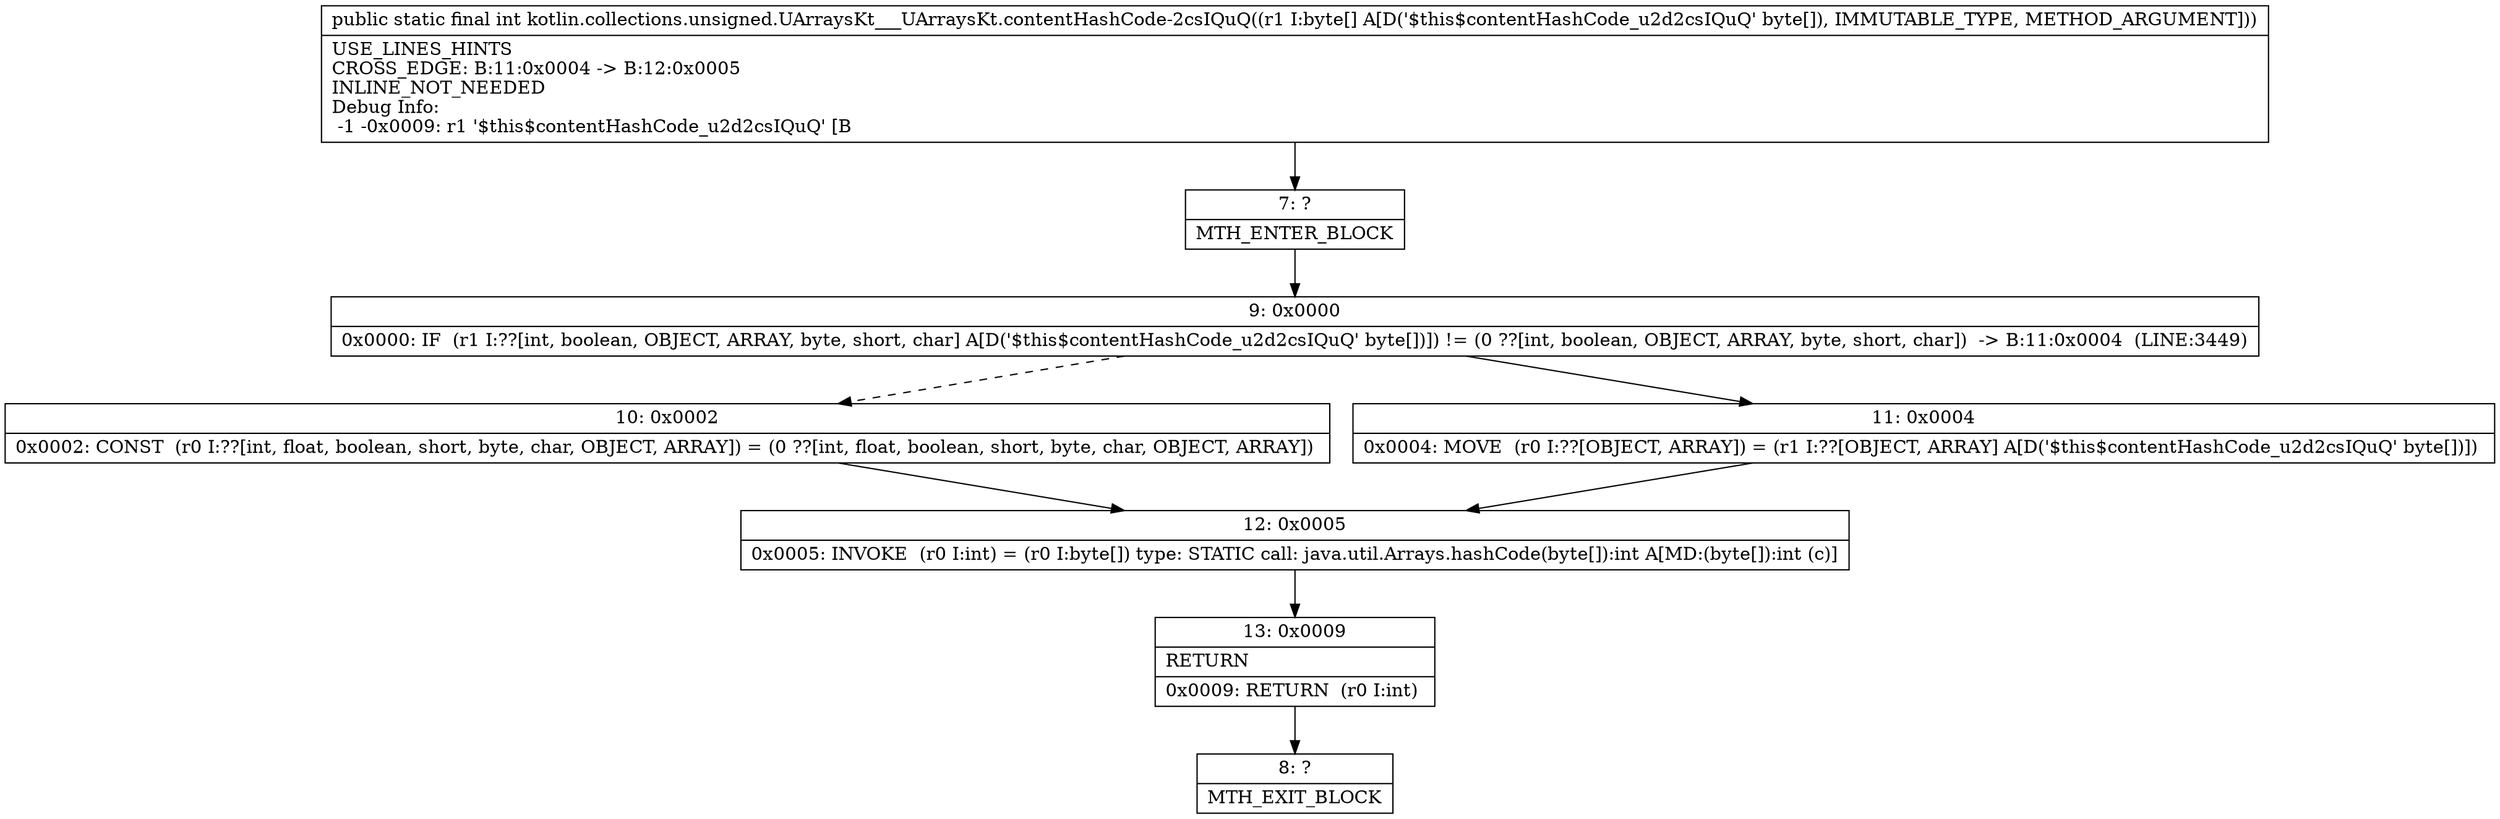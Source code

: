 digraph "CFG forkotlin.collections.unsigned.UArraysKt___UArraysKt.contentHashCode\-2csIQuQ([B)I" {
Node_7 [shape=record,label="{7\:\ ?|MTH_ENTER_BLOCK\l}"];
Node_9 [shape=record,label="{9\:\ 0x0000|0x0000: IF  (r1 I:??[int, boolean, OBJECT, ARRAY, byte, short, char] A[D('$this$contentHashCode_u2d2csIQuQ' byte[])]) != (0 ??[int, boolean, OBJECT, ARRAY, byte, short, char])  \-\> B:11:0x0004  (LINE:3449)\l}"];
Node_10 [shape=record,label="{10\:\ 0x0002|0x0002: CONST  (r0 I:??[int, float, boolean, short, byte, char, OBJECT, ARRAY]) = (0 ??[int, float, boolean, short, byte, char, OBJECT, ARRAY]) \l}"];
Node_12 [shape=record,label="{12\:\ 0x0005|0x0005: INVOKE  (r0 I:int) = (r0 I:byte[]) type: STATIC call: java.util.Arrays.hashCode(byte[]):int A[MD:(byte[]):int (c)]\l}"];
Node_13 [shape=record,label="{13\:\ 0x0009|RETURN\l|0x0009: RETURN  (r0 I:int) \l}"];
Node_8 [shape=record,label="{8\:\ ?|MTH_EXIT_BLOCK\l}"];
Node_11 [shape=record,label="{11\:\ 0x0004|0x0004: MOVE  (r0 I:??[OBJECT, ARRAY]) = (r1 I:??[OBJECT, ARRAY] A[D('$this$contentHashCode_u2d2csIQuQ' byte[])]) \l}"];
MethodNode[shape=record,label="{public static final int kotlin.collections.unsigned.UArraysKt___UArraysKt.contentHashCode\-2csIQuQ((r1 I:byte[] A[D('$this$contentHashCode_u2d2csIQuQ' byte[]), IMMUTABLE_TYPE, METHOD_ARGUMENT]))  | USE_LINES_HINTS\lCROSS_EDGE: B:11:0x0004 \-\> B:12:0x0005\lINLINE_NOT_NEEDED\lDebug Info:\l  \-1 \-0x0009: r1 '$this$contentHashCode_u2d2csIQuQ' [B\l}"];
MethodNode -> Node_7;Node_7 -> Node_9;
Node_9 -> Node_10[style=dashed];
Node_9 -> Node_11;
Node_10 -> Node_12;
Node_12 -> Node_13;
Node_13 -> Node_8;
Node_11 -> Node_12;
}

